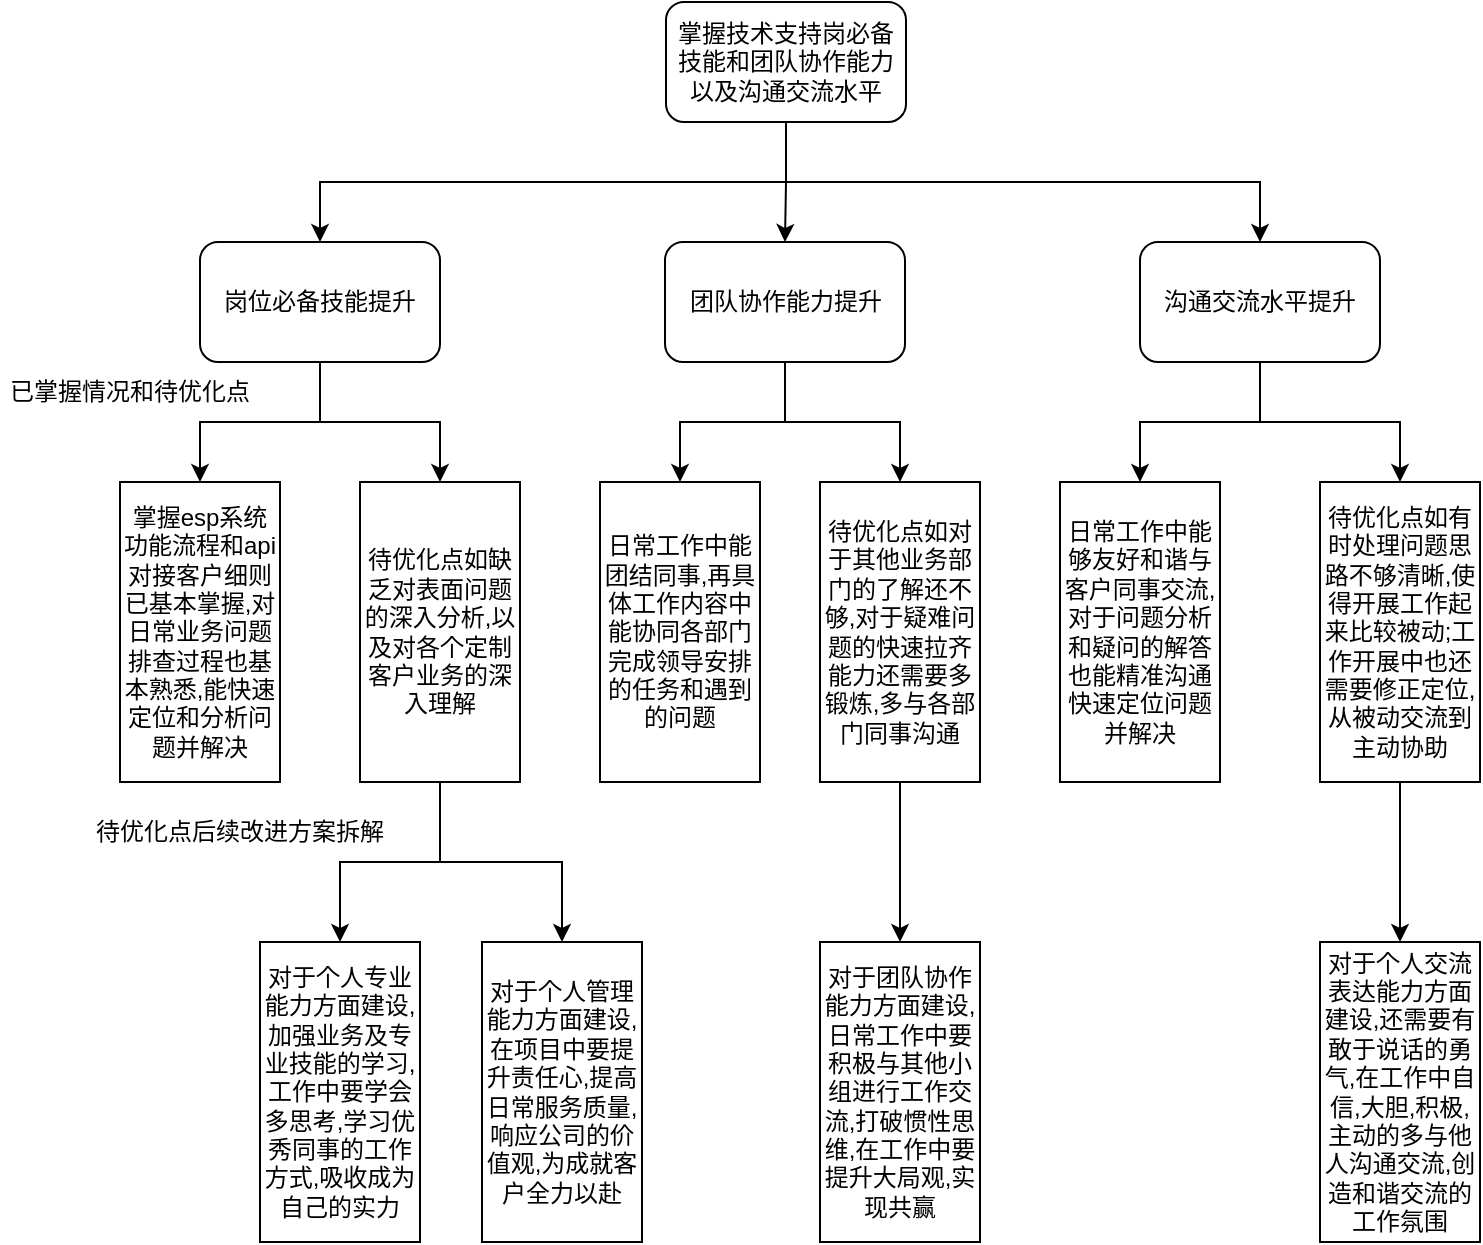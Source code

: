 <mxfile version="20.8.5" type="github">
  <diagram id="C5RBs43oDa-KdzZeNtuy" name="Page-1">
    <mxGraphModel dx="1434" dy="765" grid="1" gridSize="10" guides="1" tooltips="1" connect="1" arrows="1" fold="1" page="1" pageScale="1" pageWidth="827" pageHeight="1169" math="0" shadow="0">
      <root>
        <mxCell id="WIyWlLk6GJQsqaUBKTNV-0" />
        <mxCell id="WIyWlLk6GJQsqaUBKTNV-1" parent="WIyWlLk6GJQsqaUBKTNV-0" />
        <mxCell id="rdvRxlGefyYG0TBDVbnE-4" style="edgeStyle=orthogonalEdgeStyle;rounded=0;orthogonalLoop=1;jettySize=auto;html=1;exitX=0.5;exitY=1;exitDx=0;exitDy=0;entryX=0.5;entryY=0;entryDx=0;entryDy=0;" parent="WIyWlLk6GJQsqaUBKTNV-1" source="rdvRxlGefyYG0TBDVbnE-0" target="rdvRxlGefyYG0TBDVbnE-1" edge="1">
          <mxGeometry relative="1" as="geometry" />
        </mxCell>
        <mxCell id="rdvRxlGefyYG0TBDVbnE-5" style="edgeStyle=orthogonalEdgeStyle;rounded=0;orthogonalLoop=1;jettySize=auto;html=1;exitX=0.5;exitY=1;exitDx=0;exitDy=0;entryX=0.5;entryY=0;entryDx=0;entryDy=0;" parent="WIyWlLk6GJQsqaUBKTNV-1" source="rdvRxlGefyYG0TBDVbnE-0" target="rdvRxlGefyYG0TBDVbnE-3" edge="1">
          <mxGeometry relative="1" as="geometry" />
        </mxCell>
        <mxCell id="rdvRxlGefyYG0TBDVbnE-6" style="edgeStyle=orthogonalEdgeStyle;rounded=0;orthogonalLoop=1;jettySize=auto;html=1;exitX=0.5;exitY=1;exitDx=0;exitDy=0;entryX=0.5;entryY=0;entryDx=0;entryDy=0;" parent="WIyWlLk6GJQsqaUBKTNV-1" source="rdvRxlGefyYG0TBDVbnE-0" target="rdvRxlGefyYG0TBDVbnE-2" edge="1">
          <mxGeometry relative="1" as="geometry" />
        </mxCell>
        <mxCell id="rdvRxlGefyYG0TBDVbnE-0" value="掌握技术支持岗必备技能和团队协作能力以及沟通交流水平" style="rounded=1;whiteSpace=wrap;html=1;" parent="WIyWlLk6GJQsqaUBKTNV-1" vertex="1">
          <mxGeometry x="353" y="230" width="120" height="60" as="geometry" />
        </mxCell>
        <mxCell id="rdvRxlGefyYG0TBDVbnE-17" style="edgeStyle=orthogonalEdgeStyle;rounded=0;orthogonalLoop=1;jettySize=auto;html=1;exitX=0.5;exitY=1;exitDx=0;exitDy=0;entryX=0.5;entryY=0;entryDx=0;entryDy=0;" parent="WIyWlLk6GJQsqaUBKTNV-1" source="rdvRxlGefyYG0TBDVbnE-1" target="rdvRxlGefyYG0TBDVbnE-15" edge="1">
          <mxGeometry relative="1" as="geometry" />
        </mxCell>
        <mxCell id="rdvRxlGefyYG0TBDVbnE-18" style="edgeStyle=orthogonalEdgeStyle;rounded=0;orthogonalLoop=1;jettySize=auto;html=1;exitX=0.5;exitY=1;exitDx=0;exitDy=0;entryX=0.5;entryY=0;entryDx=0;entryDy=0;" parent="WIyWlLk6GJQsqaUBKTNV-1" source="rdvRxlGefyYG0TBDVbnE-1" target="rdvRxlGefyYG0TBDVbnE-16" edge="1">
          <mxGeometry relative="1" as="geometry" />
        </mxCell>
        <mxCell id="rdvRxlGefyYG0TBDVbnE-1" value="团队协作能力提升" style="rounded=1;whiteSpace=wrap;html=1;" parent="WIyWlLk6GJQsqaUBKTNV-1" vertex="1">
          <mxGeometry x="352.5" y="350" width="120" height="60" as="geometry" />
        </mxCell>
        <mxCell id="rdvRxlGefyYG0TBDVbnE-20" style="edgeStyle=orthogonalEdgeStyle;rounded=0;orthogonalLoop=1;jettySize=auto;html=1;exitX=0.5;exitY=1;exitDx=0;exitDy=0;entryX=0.5;entryY=0;entryDx=0;entryDy=0;" parent="WIyWlLk6GJQsqaUBKTNV-1" source="rdvRxlGefyYG0TBDVbnE-2" target="rdvRxlGefyYG0TBDVbnE-19" edge="1">
          <mxGeometry relative="1" as="geometry" />
        </mxCell>
        <mxCell id="rdvRxlGefyYG0TBDVbnE-22" style="edgeStyle=orthogonalEdgeStyle;rounded=0;orthogonalLoop=1;jettySize=auto;html=1;exitX=0.5;exitY=1;exitDx=0;exitDy=0;entryX=0.5;entryY=0;entryDx=0;entryDy=0;" parent="WIyWlLk6GJQsqaUBKTNV-1" source="rdvRxlGefyYG0TBDVbnE-2" target="rdvRxlGefyYG0TBDVbnE-21" edge="1">
          <mxGeometry relative="1" as="geometry" />
        </mxCell>
        <mxCell id="rdvRxlGefyYG0TBDVbnE-2" value="沟通交流水平提升" style="rounded=1;whiteSpace=wrap;html=1;" parent="WIyWlLk6GJQsqaUBKTNV-1" vertex="1">
          <mxGeometry x="590" y="350" width="120" height="60" as="geometry" />
        </mxCell>
        <mxCell id="rdvRxlGefyYG0TBDVbnE-13" style="edgeStyle=orthogonalEdgeStyle;rounded=0;orthogonalLoop=1;jettySize=auto;html=1;exitX=0.5;exitY=1;exitDx=0;exitDy=0;entryX=0.5;entryY=0;entryDx=0;entryDy=0;" parent="WIyWlLk6GJQsqaUBKTNV-1" source="rdvRxlGefyYG0TBDVbnE-3" target="rdvRxlGefyYG0TBDVbnE-12" edge="1">
          <mxGeometry relative="1" as="geometry" />
        </mxCell>
        <mxCell id="rdvRxlGefyYG0TBDVbnE-14" style="edgeStyle=orthogonalEdgeStyle;rounded=0;orthogonalLoop=1;jettySize=auto;html=1;exitX=0.5;exitY=1;exitDx=0;exitDy=0;entryX=0.5;entryY=0;entryDx=0;entryDy=0;" parent="WIyWlLk6GJQsqaUBKTNV-1" source="rdvRxlGefyYG0TBDVbnE-3" target="rdvRxlGefyYG0TBDVbnE-11" edge="1">
          <mxGeometry relative="1" as="geometry" />
        </mxCell>
        <mxCell id="rdvRxlGefyYG0TBDVbnE-3" value="岗位必备技能提升" style="rounded=1;whiteSpace=wrap;html=1;" parent="WIyWlLk6GJQsqaUBKTNV-1" vertex="1">
          <mxGeometry x="120" y="350" width="120" height="60" as="geometry" />
        </mxCell>
        <mxCell id="rdvRxlGefyYG0TBDVbnE-11" value="掌握esp系统功能流程和api对接客户细则已基本掌握,对日常业务问题排查过程也基本熟悉,能快速定位和分析问题并解决" style="rounded=0;whiteSpace=wrap;html=1;" parent="WIyWlLk6GJQsqaUBKTNV-1" vertex="1">
          <mxGeometry x="80" y="470" width="80" height="150" as="geometry" />
        </mxCell>
        <mxCell id="oKNvE194_JeaMiCw811E-1" style="edgeStyle=orthogonalEdgeStyle;rounded=0;orthogonalLoop=1;jettySize=auto;html=1;exitX=0.5;exitY=1;exitDx=0;exitDy=0;" edge="1" parent="WIyWlLk6GJQsqaUBKTNV-1" source="rdvRxlGefyYG0TBDVbnE-12" target="oKNvE194_JeaMiCw811E-0">
          <mxGeometry relative="1" as="geometry" />
        </mxCell>
        <mxCell id="oKNvE194_JeaMiCw811E-3" style="edgeStyle=orthogonalEdgeStyle;rounded=0;orthogonalLoop=1;jettySize=auto;html=1;exitX=0.5;exitY=1;exitDx=0;exitDy=0;" edge="1" parent="WIyWlLk6GJQsqaUBKTNV-1" source="rdvRxlGefyYG0TBDVbnE-12" target="oKNvE194_JeaMiCw811E-2">
          <mxGeometry relative="1" as="geometry" />
        </mxCell>
        <mxCell id="rdvRxlGefyYG0TBDVbnE-12" value="待优化点如缺乏对表面问题的深入分析,以及对各个定制客户业务的深入理解" style="rounded=0;whiteSpace=wrap;html=1;" parent="WIyWlLk6GJQsqaUBKTNV-1" vertex="1">
          <mxGeometry x="200" y="470" width="80" height="150" as="geometry" />
        </mxCell>
        <mxCell id="rdvRxlGefyYG0TBDVbnE-15" value="日常工作中能团结同事,再具体工作内容中能协同各部门完成领导安排的任务和遇到的问题" style="rounded=0;whiteSpace=wrap;html=1;" parent="WIyWlLk6GJQsqaUBKTNV-1" vertex="1">
          <mxGeometry x="320" y="470" width="80" height="150" as="geometry" />
        </mxCell>
        <mxCell id="oKNvE194_JeaMiCw811E-5" style="edgeStyle=orthogonalEdgeStyle;rounded=0;orthogonalLoop=1;jettySize=auto;html=1;exitX=0.5;exitY=1;exitDx=0;exitDy=0;" edge="1" parent="WIyWlLk6GJQsqaUBKTNV-1" source="rdvRxlGefyYG0TBDVbnE-16" target="oKNvE194_JeaMiCw811E-4">
          <mxGeometry relative="1" as="geometry" />
        </mxCell>
        <mxCell id="rdvRxlGefyYG0TBDVbnE-16" value="待优化点如对于其他业务部门的了解还不够,对于疑难问题的快速拉齐能力还需要多锻炼,多与各部门同事沟通" style="rounded=0;whiteSpace=wrap;html=1;" parent="WIyWlLk6GJQsqaUBKTNV-1" vertex="1">
          <mxGeometry x="430" y="470" width="80" height="150" as="geometry" />
        </mxCell>
        <mxCell id="rdvRxlGefyYG0TBDVbnE-19" value="日常工作中能够友好和谐与客户同事交流,对于问题分析和疑问的解答也能精准沟通快速定位问题并解决" style="rounded=0;whiteSpace=wrap;html=1;" parent="WIyWlLk6GJQsqaUBKTNV-1" vertex="1">
          <mxGeometry x="550" y="470" width="80" height="150" as="geometry" />
        </mxCell>
        <mxCell id="oKNvE194_JeaMiCw811E-11" style="edgeStyle=orthogonalEdgeStyle;rounded=0;orthogonalLoop=1;jettySize=auto;html=1;exitX=0.5;exitY=1;exitDx=0;exitDy=0;" edge="1" parent="WIyWlLk6GJQsqaUBKTNV-1" source="rdvRxlGefyYG0TBDVbnE-21" target="oKNvE194_JeaMiCw811E-10">
          <mxGeometry relative="1" as="geometry" />
        </mxCell>
        <mxCell id="rdvRxlGefyYG0TBDVbnE-21" value="待优化点如有时处理问题思路不够清晰,使得开展工作起来比较被动;工作开展中也还需要修正定位,从被动交流到主动协助" style="rounded=0;whiteSpace=wrap;html=1;" parent="WIyWlLk6GJQsqaUBKTNV-1" vertex="1">
          <mxGeometry x="680" y="470" width="80" height="150" as="geometry" />
        </mxCell>
        <mxCell id="oKNvE194_JeaMiCw811E-0" value="对于个人专业能力方面建设,加强业务及专业技能的学习,工作中要学会多思考,学习优秀同事的工作方式,吸收成为自己的实力" style="rounded=0;whiteSpace=wrap;html=1;" vertex="1" parent="WIyWlLk6GJQsqaUBKTNV-1">
          <mxGeometry x="150" y="700" width="80" height="150" as="geometry" />
        </mxCell>
        <mxCell id="oKNvE194_JeaMiCw811E-2" value="对于个人管理能力方面建设,在项目中要提升责任心,提高日常服务质量,响应公司的价值观,为成就客户全力以赴" style="rounded=0;whiteSpace=wrap;html=1;" vertex="1" parent="WIyWlLk6GJQsqaUBKTNV-1">
          <mxGeometry x="261" y="700" width="80" height="150" as="geometry" />
        </mxCell>
        <mxCell id="oKNvE194_JeaMiCw811E-4" value="对于团队协作能力方面建设,日常工作中要积极与其他小组进行工作交流,打破惯性思维,在工作中要提升大局观,实现共赢" style="rounded=0;whiteSpace=wrap;html=1;" vertex="1" parent="WIyWlLk6GJQsqaUBKTNV-1">
          <mxGeometry x="430" y="700" width="80" height="150" as="geometry" />
        </mxCell>
        <mxCell id="oKNvE194_JeaMiCw811E-10" value="对于个人交流表达能力方面建设,还需要有敢于说话的勇气,在工作中自信,大胆,积极,主动的多与他人沟通交流,创造和谐交流的工作氛围" style="rounded=0;whiteSpace=wrap;html=1;" vertex="1" parent="WIyWlLk6GJQsqaUBKTNV-1">
          <mxGeometry x="680" y="700" width="80" height="150" as="geometry" />
        </mxCell>
        <mxCell id="oKNvE194_JeaMiCw811E-12" value="已掌握情况和待优化点" style="text;html=1;strokeColor=none;fillColor=none;align=center;verticalAlign=middle;whiteSpace=wrap;rounded=0;" vertex="1" parent="WIyWlLk6GJQsqaUBKTNV-1">
          <mxGeometry x="20" y="410" width="130" height="30" as="geometry" />
        </mxCell>
        <mxCell id="oKNvE194_JeaMiCw811E-13" value="待优化点后续改进方案拆解" style="text;html=1;strokeColor=none;fillColor=none;align=center;verticalAlign=middle;whiteSpace=wrap;rounded=0;" vertex="1" parent="WIyWlLk6GJQsqaUBKTNV-1">
          <mxGeometry x="60" y="630" width="160" height="30" as="geometry" />
        </mxCell>
      </root>
    </mxGraphModel>
  </diagram>
</mxfile>
